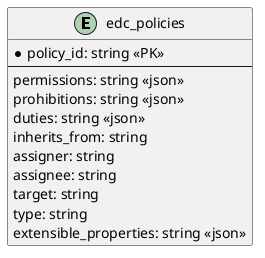 Copyright (c) 2022 Daimler TSS GmbH

This program and the accompanying materials are made available under the
terms of the Apache License, Version 2.0 which is available at
https://www.apache.org/licenses/LICENSE-2.0

SPDX-License-Identifier: Apache-2.0

Contributors:
     Daimler TSS GmbH - Initial Diagram


@startuml
entity edc_policies {
  * policy_id: string <<PK>>
  --
  permissions: string <<json>>
  prohibitions: string <<json>>
  duties: string <<json>>
  inherits_from: string
  assigner: string
  assignee: string
  target: string
  type: string
  extensible_properties: string <<json>>
}
@enduml